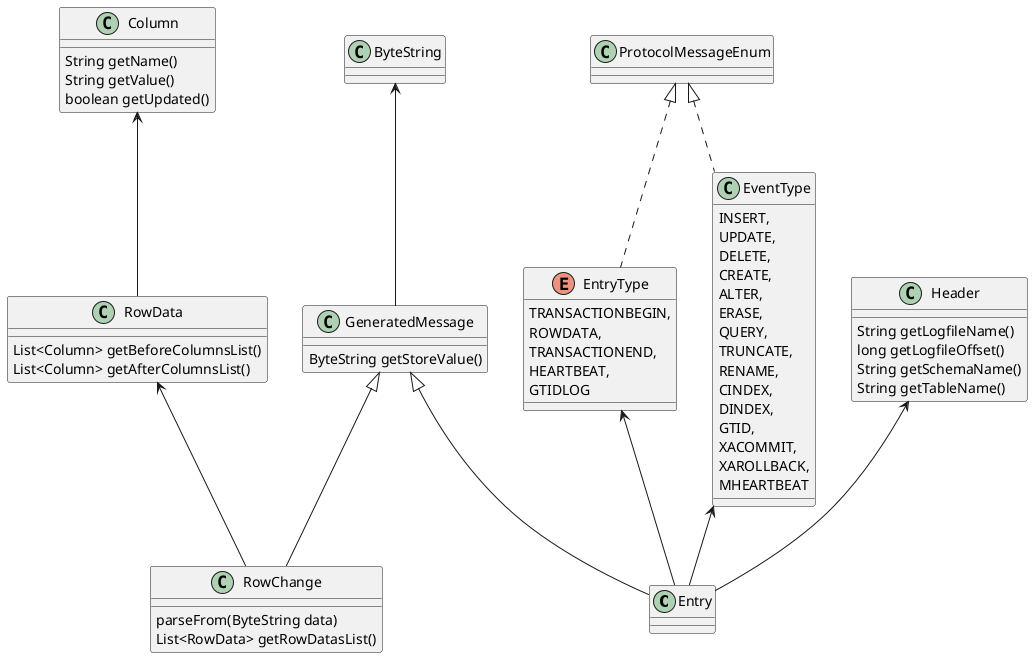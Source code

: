 @startuml canal_class

class Entry {

}
GeneratedMessage <|-- Entry
/'protobuf message'/
class GeneratedMessage {
    ByteString getStoreValue()
}
ByteString <-- GeneratedMessage
/'protobuf byte string'/
class ByteString {

}
EntryType <-- Entry
enum EntryType {
    TRANSACTIONBEGIN,
    ROWDATA,
    TRANSACTIONEND,
    HEARTBEAT,
    GTIDLOG
}
ProtocolMessageEnum <|.. EntryType
/'protobuf message enum'/
class ProtocolMessageEnum {

}
EventType <-- Entry
class EventType {
    INSERT,
    UPDATE,
    DELETE,
    CREATE,
    ALTER,
    ERASE,
    QUERY,
    TRUNCATE,
    RENAME,
    CINDEX,
    DINDEX,
    GTID,
    XACOMMIT,
    XAROLLBACK,
    MHEARTBEAT
}
ProtocolMessageEnum <|.. EventType

Header <-- Entry
/'协议头部信息'/
class Header {
    String getLogfileName() /'binlog/redolog 文件名'/
    long getLogfileOffset() /'binlog/redolog 文件的偏移位置'/
    String getSchemaName() /'变更数据的schemaname'/
    String getTableName() /'变更数据的tablename'/
}

/'每行变更数据的数据结构'/
class RowChange {
    parseFrom(ByteString data)
    List<RowData> getRowDatasList() /'一次数据库变更可能存在多行'/
}
GeneratedMessage <|-- RowChange
RowData <-- RowChange
class RowData {
    List<Column> getBeforeColumnsList() /'增量数据(修改前,删除前)'/
    List<Column> getAfterColumnsList() /'增量数据(修改后,新增后)'/
}
Column <-- RowData
/'每个字段'/
class Column {
    String getName() /'字段名称(忽略大小写)，在mysql中是没有的'/
    String getValue() /'字段值,timestamp,Datetime是一个时间格式的文本'/
    boolean getUpdated() /'如果EventType=UPDATE,用于标识这个字段值是否有修改'/
}

@enduml